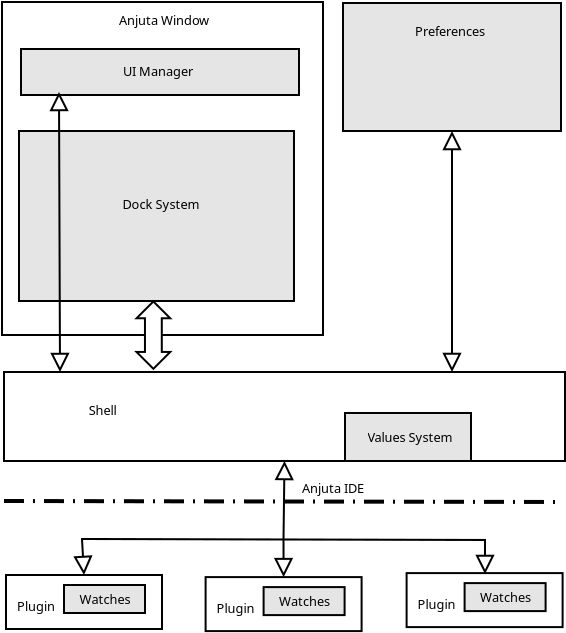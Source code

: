 <?xml version="1.0" encoding="UTF-8"?>
<dia:diagram xmlns:dia="http://www.lysator.liu.se/~alla/dia/"><dia:layer name="Background" visible="true"><dia:object type="Standard - Box" version="0" id="O0"><dia:attribute name="obj_pos"><dia:point val="2,16.95"/></dia:attribute><dia:attribute name="obj_bb"><dia:rectangle val="1.95,16.9;30.1,21.45"/></dia:attribute><dia:attribute name="elem_corner"><dia:point val="2,16.95"/></dia:attribute><dia:attribute name="elem_width"><dia:real val="28.05"/></dia:attribute><dia:attribute name="elem_height"><dia:real val="4.45"/></dia:attribute><dia:attribute name="show_background"><dia:boolean val="true"/></dia:attribute></dia:object><dia:object type="Standard - Box" version="0" id="O1"><dia:attribute name="obj_pos"><dia:point val="19.05,19"/></dia:attribute><dia:attribute name="obj_bb"><dia:rectangle val="19,18.95;25.4,21.45"/></dia:attribute><dia:attribute name="elem_corner"><dia:point val="19.05,19"/></dia:attribute><dia:attribute name="elem_width"><dia:real val="6.3"/></dia:attribute><dia:attribute name="elem_height"><dia:real val="2.4"/></dia:attribute><dia:attribute name="inner_color"><dia:color val="#e5e5e5"/></dia:attribute><dia:attribute name="show_background"><dia:boolean val="true"/></dia:attribute></dia:object><dia:object type="Standard - Box" version="0" id="O2"><dia:attribute name="obj_pos"><dia:point val="18.95,-1.5"/></dia:attribute><dia:attribute name="obj_bb"><dia:rectangle val="18.9,-1.55;29.9,4.95"/></dia:attribute><dia:attribute name="elem_corner"><dia:point val="18.95,-1.5"/></dia:attribute><dia:attribute name="elem_width"><dia:real val="10.9"/></dia:attribute><dia:attribute name="elem_height"><dia:real val="6.4"/></dia:attribute><dia:attribute name="inner_color"><dia:color val="#e5e5e5"/></dia:attribute><dia:attribute name="show_background"><dia:boolean val="true"/></dia:attribute></dia:object><dia:object type="Standard - Line" version="0" id="O3"><dia:attribute name="obj_pos"><dia:point val="16.025,21.4"/></dia:attribute><dia:attribute name="obj_bb"><dia:rectangle val="15.224,21.34;16.826,25.376"/></dia:attribute><dia:attribute name="conn_endpoints"><dia:point val="16.025,21.4"/><dia:point val="15.975,25.325"/></dia:attribute><dia:attribute name="numcp"><dia:int val="1"/></dia:attribute><dia:attribute name="start_arrow"><dia:enum val="2"/></dia:attribute><dia:attribute name="start_arrow_length"><dia:real val="0.8"/></dia:attribute><dia:attribute name="start_arrow_width"><dia:real val="0.8"/></dia:attribute><dia:connections><dia:connection handle="0" to="O0" connection="6"/><dia:connection handle="1" to="O30" connection="0"/></dia:connections></dia:object><dia:object type="Standard - Line" version="0" id="O4"><dia:attribute name="obj_pos"><dia:point val="24.4,4.9"/></dia:attribute><dia:attribute name="obj_bb"><dia:rectangle val="23.6,4.85;25.2,17"/></dia:attribute><dia:attribute name="conn_endpoints"><dia:point val="24.4,4.9"/><dia:point val="24.4,16.95"/></dia:attribute><dia:attribute name="numcp"><dia:int val="1"/></dia:attribute><dia:attribute name="start_arrow"><dia:enum val="2"/></dia:attribute><dia:attribute name="start_arrow_length"><dia:real val="0.8"/></dia:attribute><dia:attribute name="start_arrow_width"><dia:real val="0.8"/></dia:attribute><dia:attribute name="end_arrow"><dia:enum val="2"/></dia:attribute><dia:attribute name="end_arrow_length"><dia:real val="0.8"/></dia:attribute><dia:attribute name="end_arrow_width"><dia:real val="0.8"/></dia:attribute><dia:connections><dia:connection handle="0" to="O2" connection="6"/></dia:connections></dia:object><dia:object type="Standard - Box" version="0" id="O5"><dia:attribute name="obj_pos"><dia:point val="1.9,-1.55"/></dia:attribute><dia:attribute name="obj_bb"><dia:rectangle val="1.85,-1.6;18,15.15"/></dia:attribute><dia:attribute name="elem_corner"><dia:point val="1.9,-1.55"/></dia:attribute><dia:attribute name="elem_width"><dia:real val="16.05"/></dia:attribute><dia:attribute name="elem_height"><dia:real val="16.65"/></dia:attribute><dia:attribute name="show_background"><dia:boolean val="true"/></dia:attribute></dia:object><dia:object type="Standard - Box" version="0" id="O6"><dia:attribute name="obj_pos"><dia:point val="2.75,4.9"/></dia:attribute><dia:attribute name="obj_bb"><dia:rectangle val="2.7,4.85;16.55,13.45"/></dia:attribute><dia:attribute name="elem_corner"><dia:point val="2.75,4.9"/></dia:attribute><dia:attribute name="elem_width"><dia:real val="13.75"/></dia:attribute><dia:attribute name="elem_height"><dia:real val="8.5"/></dia:attribute><dia:attribute name="inner_color"><dia:color val="#e5e5e5"/></dia:attribute><dia:attribute name="show_background"><dia:boolean val="true"/></dia:attribute></dia:object><dia:object type="Standard - Box" version="0" id="O7"><dia:attribute name="obj_pos"><dia:point val="2.85,0.8"/></dia:attribute><dia:attribute name="obj_bb"><dia:rectangle val="2.8,0.75;16.8,3.15"/></dia:attribute><dia:attribute name="elem_corner"><dia:point val="2.85,0.8"/></dia:attribute><dia:attribute name="elem_width"><dia:real val="13.9"/></dia:attribute><dia:attribute name="elem_height"><dia:real val="2.3"/></dia:attribute><dia:attribute name="inner_color"><dia:color val="#e5e5e5"/></dia:attribute><dia:attribute name="show_background"><dia:boolean val="true"/></dia:attribute></dia:object><dia:object type="Standard - Text" version="0" id="O8"><dia:attribute name="obj_pos"><dia:point val="6.95,19.1"/></dia:attribute><dia:attribute name="obj_bb"><dia:rectangle val="6.25,18.45;7.65,19.45"/></dia:attribute><dia:attribute name="text"><dia:composite type="text"><dia:attribute name="string"><dia:string>#Shell#</dia:string></dia:attribute><dia:attribute name="font"><dia:font family="sans" style="0" name="Courier"/></dia:attribute><dia:attribute name="height"><dia:real val="0.8"/></dia:attribute><dia:attribute name="pos"><dia:point val="6.95,19.1"/></dia:attribute><dia:attribute name="color"><dia:color val="#000000"/></dia:attribute><dia:attribute name="alignment"><dia:enum val="1"/></dia:attribute></dia:composite></dia:attribute></dia:object><dia:object type="Standard - Text" version="0" id="O9"><dia:attribute name="obj_pos"><dia:point val="9.85,8.8"/></dia:attribute><dia:attribute name="obj_bb"><dia:rectangle val="8.075,8.15;11.625,9.15"/></dia:attribute><dia:attribute name="text"><dia:composite type="text"><dia:attribute name="string"><dia:string>#Dock System#</dia:string></dia:attribute><dia:attribute name="font"><dia:font family="sans" style="0" name="Courier"/></dia:attribute><dia:attribute name="height"><dia:real val="0.8"/></dia:attribute><dia:attribute name="pos"><dia:point val="9.85,8.8"/></dia:attribute><dia:attribute name="color"><dia:color val="#000000"/></dia:attribute><dia:attribute name="alignment"><dia:enum val="1"/></dia:attribute></dia:composite></dia:attribute></dia:object><dia:object type="Standard - Text" version="0" id="O10"><dia:attribute name="obj_pos"><dia:point val="10,-0.4"/></dia:attribute><dia:attribute name="obj_bb"><dia:rectangle val="7.95,-1.05;12.05,-0.05"/></dia:attribute><dia:attribute name="text"><dia:composite type="text"><dia:attribute name="string"><dia:string>#Anjuta Window#</dia:string></dia:attribute><dia:attribute name="font"><dia:font family="sans" style="0" name="Courier"/></dia:attribute><dia:attribute name="height"><dia:real val="0.8"/></dia:attribute><dia:attribute name="pos"><dia:point val="10,-0.4"/></dia:attribute><dia:attribute name="color"><dia:color val="#000000"/></dia:attribute><dia:attribute name="alignment"><dia:enum val="1"/></dia:attribute></dia:composite></dia:attribute></dia:object><dia:object type="Standard - Text" version="0" id="O11"><dia:attribute name="obj_pos"><dia:point val="9.7,2.15"/></dia:attribute><dia:attribute name="obj_bb"><dia:rectangle val="8.1,1.5;11.3,2.5"/></dia:attribute><dia:attribute name="text"><dia:composite type="text"><dia:attribute name="string"><dia:string>#UI Manager#</dia:string></dia:attribute><dia:attribute name="font"><dia:font family="sans" style="0" name="Courier"/></dia:attribute><dia:attribute name="height"><dia:real val="0.8"/></dia:attribute><dia:attribute name="pos"><dia:point val="9.7,2.15"/></dia:attribute><dia:attribute name="color"><dia:color val="#000000"/></dia:attribute><dia:attribute name="alignment"><dia:enum val="1"/></dia:attribute></dia:composite></dia:attribute></dia:object><dia:object type="Standard - Text" version="0" id="O12"><dia:attribute name="obj_pos"><dia:point val="22.3,20.45"/></dia:attribute><dia:attribute name="obj_bb"><dia:rectangle val="20.275,19.779;24.346,20.843"/></dia:attribute><dia:attribute name="text"><dia:composite type="text"><dia:attribute name="string"><dia:string>#Values System#</dia:string></dia:attribute><dia:attribute name="font"><dia:font family="sans" style="0" name="Courier"/></dia:attribute><dia:attribute name="height"><dia:real val="0.8"/></dia:attribute><dia:attribute name="pos"><dia:point val="22.3,20.45"/></dia:attribute><dia:attribute name="color"><dia:color val="#000000"/></dia:attribute><dia:attribute name="alignment"><dia:enum val="1"/></dia:attribute></dia:composite></dia:attribute></dia:object><dia:object type="Standard - Text" version="0" id="O13"><dia:attribute name="obj_pos"><dia:point val="24.3,0.15"/></dia:attribute><dia:attribute name="obj_bb"><dia:rectangle val="22.65,-0.5;25.95,0.5"/></dia:attribute><dia:attribute name="text"><dia:composite type="text"><dia:attribute name="string"><dia:string>#Preferences#</dia:string></dia:attribute><dia:attribute name="font"><dia:font family="sans" style="0" name="Courier"/></dia:attribute><dia:attribute name="height"><dia:real val="0.8"/></dia:attribute><dia:attribute name="pos"><dia:point val="24.3,0.15"/></dia:attribute><dia:attribute name="color"><dia:color val="#000000"/></dia:attribute><dia:attribute name="alignment"><dia:enum val="1"/></dia:attribute></dia:composite></dia:attribute></dia:object><dia:object type="Standard - Line" version="0" id="O14"><dia:attribute name="obj_pos"><dia:point val="4.75,2.95"/></dia:attribute><dia:attribute name="obj_bb"><dia:rectangle val="3.95,2.897;5.6,17.003"/></dia:attribute><dia:attribute name="conn_endpoints"><dia:point val="4.75,2.95"/><dia:point val="4.8,16.95"/></dia:attribute><dia:attribute name="numcp"><dia:int val="1"/></dia:attribute><dia:attribute name="start_arrow"><dia:enum val="2"/></dia:attribute><dia:attribute name="start_arrow_length"><dia:real val="0.8"/></dia:attribute><dia:attribute name="start_arrow_width"><dia:real val="0.8"/></dia:attribute><dia:attribute name="end_arrow"><dia:enum val="2"/></dia:attribute><dia:attribute name="end_arrow_length"><dia:real val="0.8"/></dia:attribute><dia:attribute name="end_arrow_width"><dia:real val="0.8"/></dia:attribute></dia:object><dia:object type="Geometric - Up-Down Arrow" version="0" id="O15"><dia:attribute name="obj_pos"><dia:point val="8.627,13.423"/></dia:attribute><dia:attribute name="obj_bb"><dia:rectangle val="8.506,13.352;10.431,16.861"/></dia:attribute><dia:attribute name="elem_corner"><dia:point val="8.627,13.423"/></dia:attribute><dia:attribute name="elem_width"><dia:real val="1.684"/></dia:attribute><dia:attribute name="elem_height"><dia:real val="3.367"/></dia:attribute><dia:attribute name="show_background"><dia:boolean val="true"/></dia:attribute><dia:attribute name="flip_horizontal"><dia:boolean val="false"/></dia:attribute><dia:attribute name="flip_vertical"><dia:boolean val="false"/></dia:attribute><dia:attribute name="padding"><dia:real val="0.354"/></dia:attribute></dia:object><dia:object type="Standard - Line" version="0" id="O16"><dia:attribute name="obj_pos"><dia:point val="2,23.4"/></dia:attribute><dia:attribute name="obj_bb"><dia:rectangle val="1.9,23.3;29.95,23.55"/></dia:attribute><dia:attribute name="conn_endpoints"><dia:point val="2,23.4"/><dia:point val="29.85,23.45"/></dia:attribute><dia:attribute name="numcp"><dia:int val="1"/></dia:attribute><dia:attribute name="line_width"><dia:real val="0.2"/></dia:attribute><dia:attribute name="line_style"><dia:enum val="2"/></dia:attribute></dia:object><dia:object type="Standard - Text" version="0" id="O17"><dia:attribute name="obj_pos"><dia:point val="18.45,23"/></dia:attribute><dia:attribute name="obj_bb"><dia:rectangle val="17,22.329;19.921,23.392"/></dia:attribute><dia:attribute name="text"><dia:composite type="text"><dia:attribute name="string"><dia:string>#Anjuta IDE#</dia:string></dia:attribute><dia:attribute name="font"><dia:font family="sans" style="0" name="Courier"/></dia:attribute><dia:attribute name="height"><dia:real val="0.8"/></dia:attribute><dia:attribute name="pos"><dia:point val="18.45,23"/></dia:attribute><dia:attribute name="color"><dia:color val="#000000"/></dia:attribute><dia:attribute name="alignment"><dia:enum val="1"/></dia:attribute></dia:composite></dia:attribute></dia:object><dia:group><dia:object type="Standard - Box" version="0" id="O18"><dia:attribute name="obj_pos"><dia:point val="2.1,27.1"/></dia:attribute><dia:attribute name="obj_bb"><dia:rectangle val="2.05,27.05;9.95,29.85"/></dia:attribute><dia:attribute name="elem_corner"><dia:point val="2.1,27.1"/></dia:attribute><dia:attribute name="elem_width"><dia:real val="7.8"/></dia:attribute><dia:attribute name="elem_height"><dia:real val="2.7"/></dia:attribute><dia:attribute name="show_background"><dia:boolean val="true"/></dia:attribute></dia:object><dia:object type="Standard - Box" version="0" id="O19"><dia:attribute name="obj_pos"><dia:point val="5,27.6"/></dia:attribute><dia:attribute name="obj_bb"><dia:rectangle val="4.95,27.55;9.1,29.05"/></dia:attribute><dia:attribute name="elem_corner"><dia:point val="5,27.6"/></dia:attribute><dia:attribute name="elem_width"><dia:real val="4.05"/></dia:attribute><dia:attribute name="elem_height"><dia:real val="1.4"/></dia:attribute><dia:attribute name="inner_color"><dia:color val="#e5e5e5"/></dia:attribute><dia:attribute name="show_background"><dia:boolean val="true"/></dia:attribute></dia:object><dia:object type="Standard - Text" version="0" id="O20"><dia:attribute name="obj_pos"><dia:point val="3.6,28.9"/></dia:attribute><dia:attribute name="obj_bb"><dia:rectangle val="2.725,28.25;4.475,29.25"/></dia:attribute><dia:attribute name="text"><dia:composite type="text"><dia:attribute name="string"><dia:string>#Plugin#</dia:string></dia:attribute><dia:attribute name="font"><dia:font family="sans" style="0" name="Courier"/></dia:attribute><dia:attribute name="height"><dia:real val="0.8"/></dia:attribute><dia:attribute name="pos"><dia:point val="3.6,28.9"/></dia:attribute><dia:attribute name="color"><dia:color val="#000000"/></dia:attribute><dia:attribute name="alignment"><dia:enum val="1"/></dia:attribute></dia:composite></dia:attribute></dia:object><dia:object type="Standard - Text" version="0" id="O21"><dia:attribute name="obj_pos"><dia:point val="7.05,28.55"/></dia:attribute><dia:attribute name="obj_bb"><dia:rectangle val="5.875,27.9;8.225,28.9"/></dia:attribute><dia:attribute name="text"><dia:composite type="text"><dia:attribute name="string"><dia:string>#Watches#</dia:string></dia:attribute><dia:attribute name="font"><dia:font family="sans" style="0" name="Courier"/></dia:attribute><dia:attribute name="height"><dia:real val="0.8"/></dia:attribute><dia:attribute name="pos"><dia:point val="7.05,28.55"/></dia:attribute><dia:attribute name="color"><dia:color val="#000000"/></dia:attribute><dia:attribute name="alignment"><dia:enum val="1"/></dia:attribute></dia:composite></dia:attribute></dia:object></dia:group><dia:group><dia:object type="Standard - Box" version="0" id="O22"><dia:attribute name="obj_pos"><dia:point val="12.08,27.205"/></dia:attribute><dia:attribute name="obj_bb"><dia:rectangle val="12.03,27.155;19.93,29.955"/></dia:attribute><dia:attribute name="elem_corner"><dia:point val="12.08,27.205"/></dia:attribute><dia:attribute name="elem_width"><dia:real val="7.8"/></dia:attribute><dia:attribute name="elem_height"><dia:real val="2.7"/></dia:attribute><dia:attribute name="show_background"><dia:boolean val="true"/></dia:attribute></dia:object><dia:object type="Standard - Box" version="0" id="O23"><dia:attribute name="obj_pos"><dia:point val="14.98,27.705"/></dia:attribute><dia:attribute name="obj_bb"><dia:rectangle val="14.93,27.655;19.08,29.155"/></dia:attribute><dia:attribute name="elem_corner"><dia:point val="14.98,27.705"/></dia:attribute><dia:attribute name="elem_width"><dia:real val="4.05"/></dia:attribute><dia:attribute name="elem_height"><dia:real val="1.4"/></dia:attribute><dia:attribute name="inner_color"><dia:color val="#e5e5e5"/></dia:attribute><dia:attribute name="show_background"><dia:boolean val="true"/></dia:attribute></dia:object><dia:object type="Standard - Text" version="0" id="O24"><dia:attribute name="obj_pos"><dia:point val="13.58,29.005"/></dia:attribute><dia:attribute name="obj_bb"><dia:rectangle val="12.705,28.355;14.455,29.355"/></dia:attribute><dia:attribute name="text"><dia:composite type="text"><dia:attribute name="string"><dia:string>#Plugin#</dia:string></dia:attribute><dia:attribute name="font"><dia:font family="sans" style="0" name="Courier"/></dia:attribute><dia:attribute name="height"><dia:real val="0.8"/></dia:attribute><dia:attribute name="pos"><dia:point val="13.58,29.005"/></dia:attribute><dia:attribute name="color"><dia:color val="#000000"/></dia:attribute><dia:attribute name="alignment"><dia:enum val="1"/></dia:attribute></dia:composite></dia:attribute></dia:object><dia:object type="Standard - Text" version="0" id="O25"><dia:attribute name="obj_pos"><dia:point val="17.03,28.655"/></dia:attribute><dia:attribute name="obj_bb"><dia:rectangle val="15.855,28.005;18.205,29.005"/></dia:attribute><dia:attribute name="text"><dia:composite type="text"><dia:attribute name="string"><dia:string>#Watches#</dia:string></dia:attribute><dia:attribute name="font"><dia:font family="sans" style="0" name="Courier"/></dia:attribute><dia:attribute name="height"><dia:real val="0.8"/></dia:attribute><dia:attribute name="pos"><dia:point val="17.03,28.655"/></dia:attribute><dia:attribute name="color"><dia:color val="#000000"/></dia:attribute><dia:attribute name="alignment"><dia:enum val="1"/></dia:attribute></dia:composite></dia:attribute></dia:object></dia:group><dia:group><dia:object type="Standard - Box" version="0" id="O26"><dia:attribute name="obj_pos"><dia:point val="22.13,27.005"/></dia:attribute><dia:attribute name="obj_bb"><dia:rectangle val="22.08,26.955;29.98,29.755"/></dia:attribute><dia:attribute name="elem_corner"><dia:point val="22.13,27.005"/></dia:attribute><dia:attribute name="elem_width"><dia:real val="7.8"/></dia:attribute><dia:attribute name="elem_height"><dia:real val="2.7"/></dia:attribute><dia:attribute name="show_background"><dia:boolean val="true"/></dia:attribute></dia:object><dia:object type="Standard - Box" version="0" id="O27"><dia:attribute name="obj_pos"><dia:point val="25.03,27.505"/></dia:attribute><dia:attribute name="obj_bb"><dia:rectangle val="24.98,27.455;29.13,28.955"/></dia:attribute><dia:attribute name="elem_corner"><dia:point val="25.03,27.505"/></dia:attribute><dia:attribute name="elem_width"><dia:real val="4.05"/></dia:attribute><dia:attribute name="elem_height"><dia:real val="1.4"/></dia:attribute><dia:attribute name="inner_color"><dia:color val="#e5e5e5"/></dia:attribute><dia:attribute name="show_background"><dia:boolean val="true"/></dia:attribute></dia:object><dia:object type="Standard - Text" version="0" id="O28"><dia:attribute name="obj_pos"><dia:point val="23.63,28.805"/></dia:attribute><dia:attribute name="obj_bb"><dia:rectangle val="22.755,28.155;24.505,29.155"/></dia:attribute><dia:attribute name="text"><dia:composite type="text"><dia:attribute name="string"><dia:string>#Plugin#</dia:string></dia:attribute><dia:attribute name="font"><dia:font family="sans" style="0" name="Courier"/></dia:attribute><dia:attribute name="height"><dia:real val="0.8"/></dia:attribute><dia:attribute name="pos"><dia:point val="23.63,28.805"/></dia:attribute><dia:attribute name="color"><dia:color val="#000000"/></dia:attribute><dia:attribute name="alignment"><dia:enum val="1"/></dia:attribute></dia:composite></dia:attribute></dia:object><dia:object type="Standard - Text" version="0" id="O29"><dia:attribute name="obj_pos"><dia:point val="27.08,28.455"/></dia:attribute><dia:attribute name="obj_bb"><dia:rectangle val="25.905,27.805;28.255,28.805"/></dia:attribute><dia:attribute name="text"><dia:composite type="text"><dia:attribute name="string"><dia:string>#Watches#</dia:string></dia:attribute><dia:attribute name="font"><dia:font family="sans" style="0" name="Courier"/></dia:attribute><dia:attribute name="height"><dia:real val="0.8"/></dia:attribute><dia:attribute name="pos"><dia:point val="27.08,28.455"/></dia:attribute><dia:attribute name="color"><dia:color val="#000000"/></dia:attribute><dia:attribute name="alignment"><dia:enum val="1"/></dia:attribute></dia:composite></dia:attribute></dia:object></dia:group><dia:object type="Standard - Line" version="0" id="O30"><dia:attribute name="obj_pos"><dia:point val="5.85,25.3"/></dia:attribute><dia:attribute name="obj_bb"><dia:rectangle val="5.8,25.25;26.15,25.4"/></dia:attribute><dia:attribute name="conn_endpoints"><dia:point val="5.85,25.3"/><dia:point val="26.1,25.35"/></dia:attribute><dia:attribute name="numcp"><dia:int val="1"/></dia:attribute></dia:object><dia:object type="Standard - Line" version="0" id="O31"><dia:attribute name="obj_pos"><dia:point val="5.9,25.3"/></dia:attribute><dia:attribute name="obj_bb"><dia:rectangle val="5.198,25.247;6.802,27.194"/></dia:attribute><dia:attribute name="conn_endpoints"><dia:point val="5.9,25.3"/><dia:point val="6,27.1"/></dia:attribute><dia:attribute name="numcp"><dia:int val="1"/></dia:attribute><dia:attribute name="end_arrow"><dia:enum val="2"/></dia:attribute><dia:attribute name="end_arrow_length"><dia:real val="0.8"/></dia:attribute><dia:attribute name="end_arrow_width"><dia:real val="0.8"/></dia:attribute><dia:connections><dia:connection handle="1" to="O18" connection="1"/></dia:connections></dia:object><dia:object type="Standard - Line" version="0" id="O32"><dia:attribute name="obj_pos"><dia:point val="15.975,25.325"/></dia:attribute><dia:attribute name="obj_bb"><dia:rectangle val="15.18,25.275;16.78,27.257"/></dia:attribute><dia:attribute name="conn_endpoints"><dia:point val="15.975,25.325"/><dia:point val="15.98,27.205"/></dia:attribute><dia:attribute name="numcp"><dia:int val="1"/></dia:attribute><dia:attribute name="end_arrow"><dia:enum val="2"/></dia:attribute><dia:attribute name="end_arrow_length"><dia:real val="0.8"/></dia:attribute><dia:attribute name="end_arrow_width"><dia:real val="0.8"/></dia:attribute><dia:connections><dia:connection handle="0" to="O30" connection="0"/><dia:connection handle="1" to="O22" connection="1"/></dia:connections></dia:object><dia:object type="Standard - Line" version="0" id="O33"><dia:attribute name="obj_pos"><dia:point val="26.05,25.35"/></dia:attribute><dia:attribute name="obj_bb"><dia:rectangle val="25.25,25.3;26.85,27.1"/></dia:attribute><dia:attribute name="conn_endpoints"><dia:point val="26.05,25.35"/><dia:point val="26.05,27.05"/></dia:attribute><dia:attribute name="numcp"><dia:int val="1"/></dia:attribute><dia:attribute name="end_arrow"><dia:enum val="2"/></dia:attribute><dia:attribute name="end_arrow_length"><dia:real val="0.8"/></dia:attribute><dia:attribute name="end_arrow_width"><dia:real val="0.8"/></dia:attribute></dia:object></dia:layer></dia:diagram>
